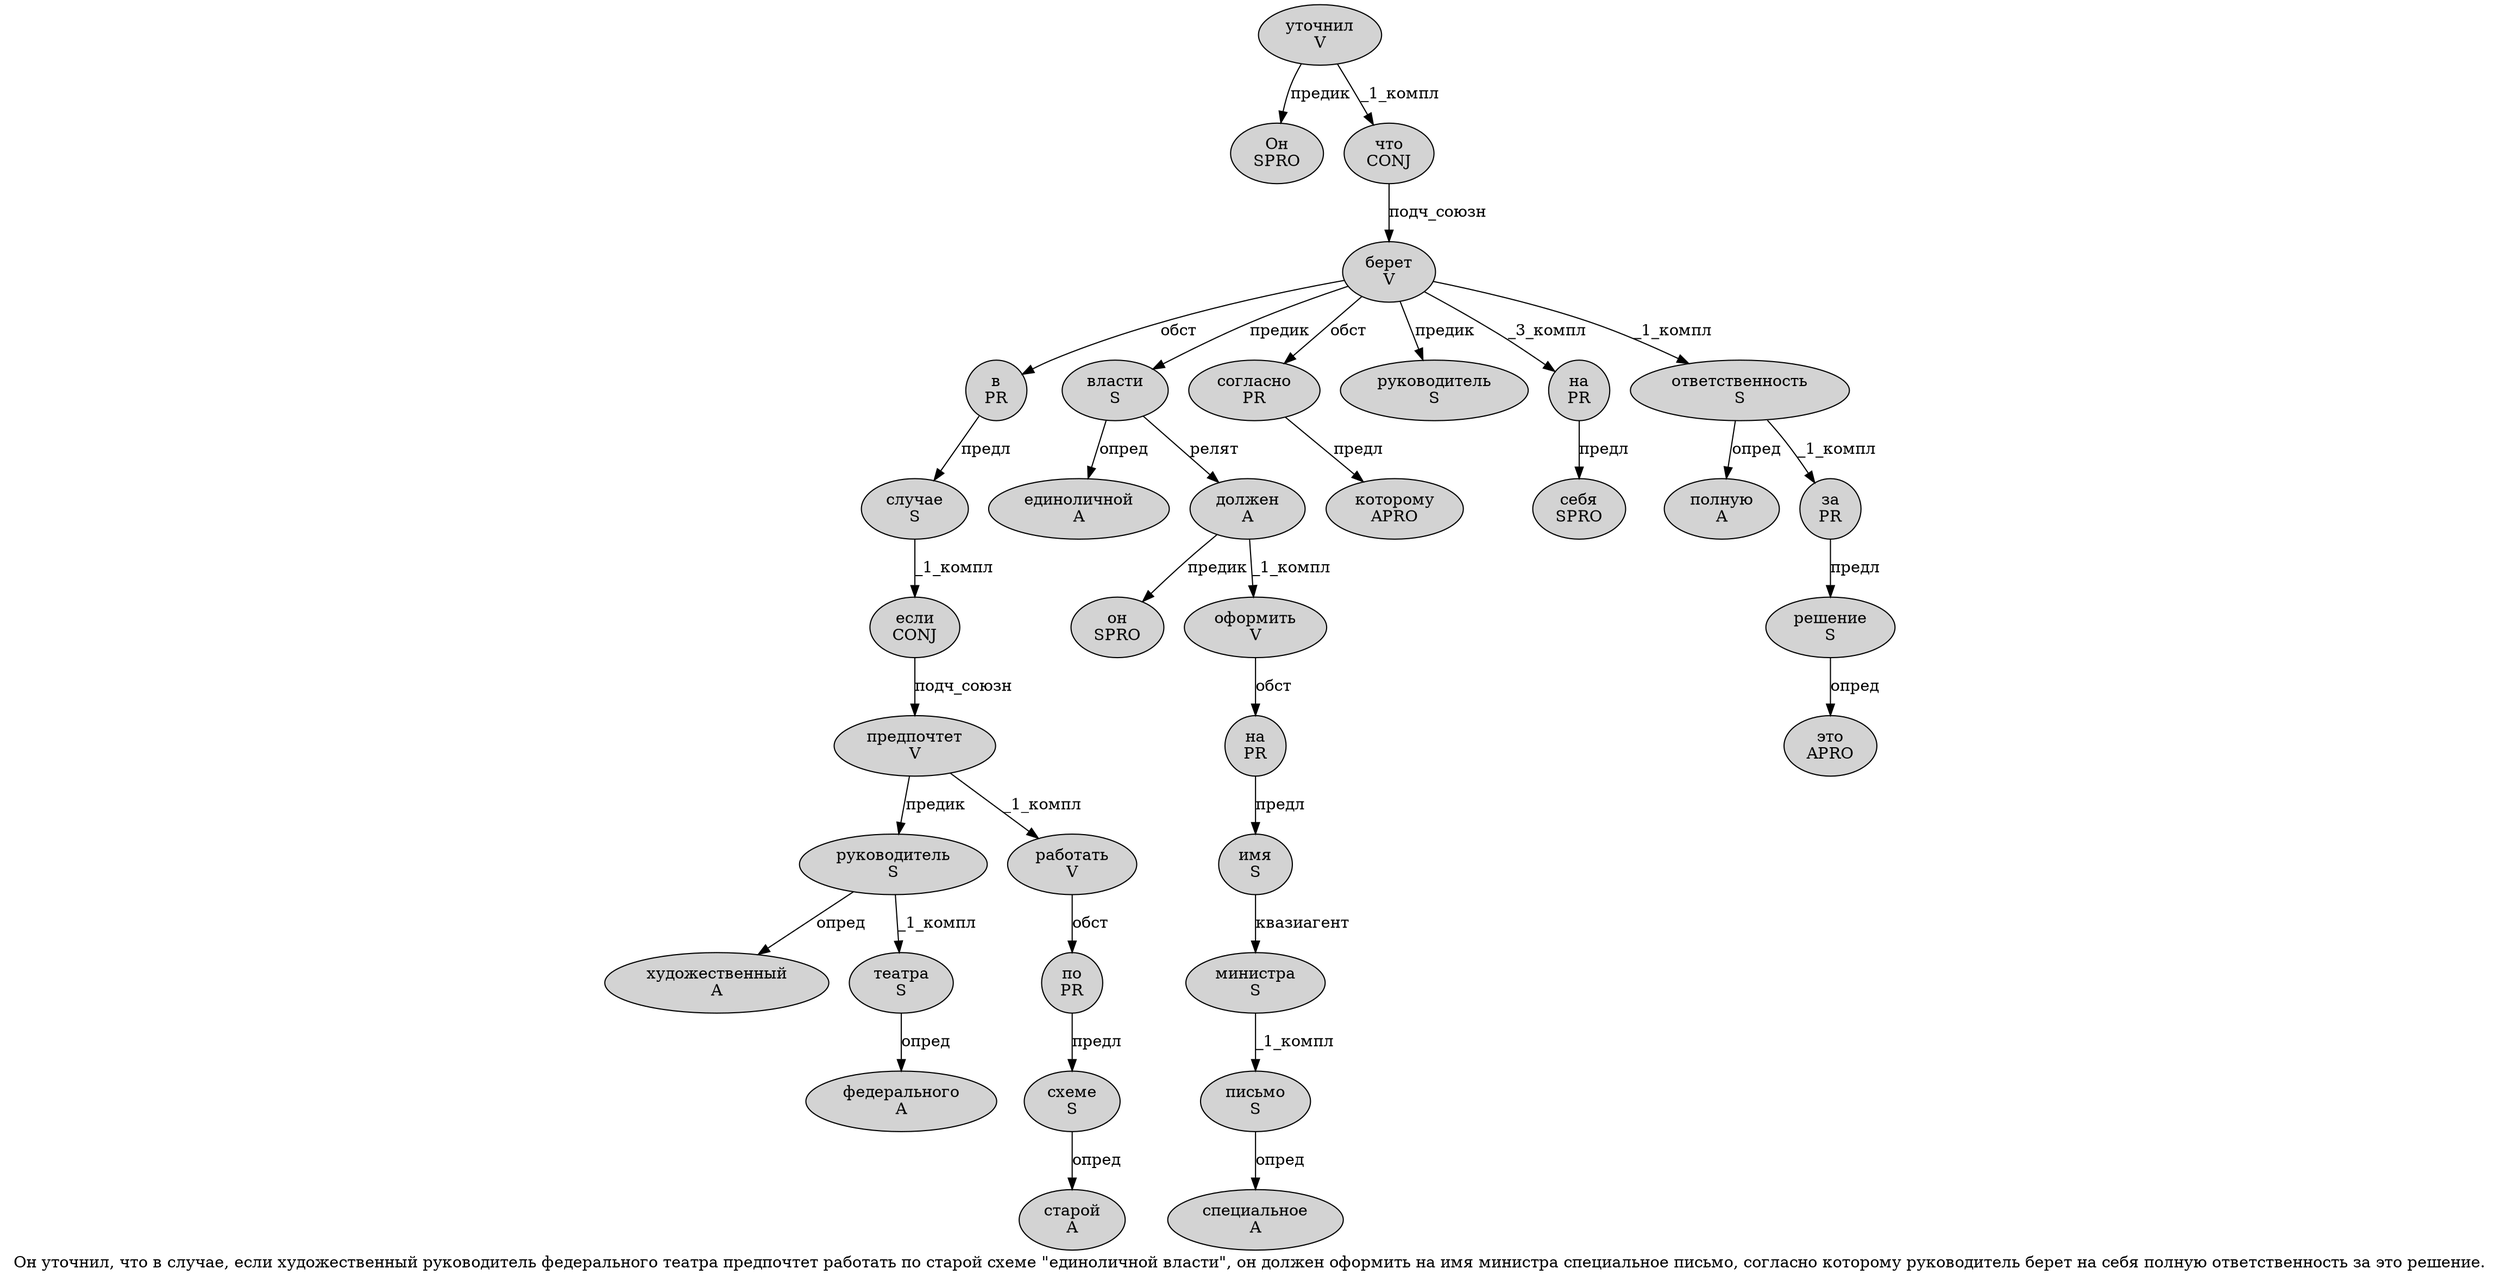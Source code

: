 digraph SENTENCE_83 {
	graph [label="Он уточнил, что в случае, если художественный руководитель федерального театра предпочтет работать по старой схеме \"единоличной власти\", он должен оформить на имя министра специальное письмо, согласно которому руководитель берет на себя полную ответственность за это решение."]
	node [style=filled]
		0 [label="Он
SPRO" color="" fillcolor=lightgray penwidth=1 shape=ellipse]
		1 [label="уточнил
V" color="" fillcolor=lightgray penwidth=1 shape=ellipse]
		3 [label="что
CONJ" color="" fillcolor=lightgray penwidth=1 shape=ellipse]
		4 [label="в
PR" color="" fillcolor=lightgray penwidth=1 shape=ellipse]
		5 [label="случае
S" color="" fillcolor=lightgray penwidth=1 shape=ellipse]
		7 [label="если
CONJ" color="" fillcolor=lightgray penwidth=1 shape=ellipse]
		8 [label="художественный
A" color="" fillcolor=lightgray penwidth=1 shape=ellipse]
		9 [label="руководитель
S" color="" fillcolor=lightgray penwidth=1 shape=ellipse]
		10 [label="федерального
A" color="" fillcolor=lightgray penwidth=1 shape=ellipse]
		11 [label="театра
S" color="" fillcolor=lightgray penwidth=1 shape=ellipse]
		12 [label="предпочтет
V" color="" fillcolor=lightgray penwidth=1 shape=ellipse]
		13 [label="работать
V" color="" fillcolor=lightgray penwidth=1 shape=ellipse]
		14 [label="по
PR" color="" fillcolor=lightgray penwidth=1 shape=ellipse]
		15 [label="старой
A" color="" fillcolor=lightgray penwidth=1 shape=ellipse]
		16 [label="схеме
S" color="" fillcolor=lightgray penwidth=1 shape=ellipse]
		18 [label="единоличной
A" color="" fillcolor=lightgray penwidth=1 shape=ellipse]
		19 [label="власти
S" color="" fillcolor=lightgray penwidth=1 shape=ellipse]
		22 [label="он
SPRO" color="" fillcolor=lightgray penwidth=1 shape=ellipse]
		23 [label="должен
A" color="" fillcolor=lightgray penwidth=1 shape=ellipse]
		24 [label="оформить
V" color="" fillcolor=lightgray penwidth=1 shape=ellipse]
		25 [label="на
PR" color="" fillcolor=lightgray penwidth=1 shape=ellipse]
		26 [label="имя
S" color="" fillcolor=lightgray penwidth=1 shape=ellipse]
		27 [label="министра
S" color="" fillcolor=lightgray penwidth=1 shape=ellipse]
		28 [label="специальное
A" color="" fillcolor=lightgray penwidth=1 shape=ellipse]
		29 [label="письмо
S" color="" fillcolor=lightgray penwidth=1 shape=ellipse]
		31 [label="согласно
PR" color="" fillcolor=lightgray penwidth=1 shape=ellipse]
		32 [label="которому
APRO" color="" fillcolor=lightgray penwidth=1 shape=ellipse]
		33 [label="руководитель
S" color="" fillcolor=lightgray penwidth=1 shape=ellipse]
		34 [label="берет
V" color="" fillcolor=lightgray penwidth=1 shape=ellipse]
		35 [label="на
PR" color="" fillcolor=lightgray penwidth=1 shape=ellipse]
		36 [label="себя
SPRO" color="" fillcolor=lightgray penwidth=1 shape=ellipse]
		37 [label="полную
A" color="" fillcolor=lightgray penwidth=1 shape=ellipse]
		38 [label="ответственность
S" color="" fillcolor=lightgray penwidth=1 shape=ellipse]
		39 [label="за
PR" color="" fillcolor=lightgray penwidth=1 shape=ellipse]
		40 [label="это
APRO" color="" fillcolor=lightgray penwidth=1 shape=ellipse]
		41 [label="решение
S" color="" fillcolor=lightgray penwidth=1 shape=ellipse]
			14 -> 16 [label="предл"]
			5 -> 7 [label="_1_компл"]
			3 -> 34 [label="подч_союзн"]
			31 -> 32 [label="предл"]
			9 -> 8 [label="опред"]
			9 -> 11 [label="_1_компл"]
			23 -> 22 [label="предик"]
			23 -> 24 [label="_1_компл"]
			11 -> 10 [label="опред"]
			13 -> 14 [label="обст"]
			24 -> 25 [label="обст"]
			26 -> 27 [label="квазиагент"]
			38 -> 37 [label="опред"]
			38 -> 39 [label="_1_компл"]
			4 -> 5 [label="предл"]
			16 -> 15 [label="опред"]
			39 -> 41 [label="предл"]
			12 -> 9 [label="предик"]
			12 -> 13 [label="_1_компл"]
			25 -> 26 [label="предл"]
			7 -> 12 [label="подч_союзн"]
			1 -> 0 [label="предик"]
			1 -> 3 [label="_1_компл"]
			19 -> 18 [label="опред"]
			19 -> 23 [label="релят"]
			41 -> 40 [label="опред"]
			34 -> 4 [label="обст"]
			34 -> 19 [label="предик"]
			34 -> 31 [label="обст"]
			34 -> 33 [label="предик"]
			34 -> 35 [label="_3_компл"]
			34 -> 38 [label="_1_компл"]
			27 -> 29 [label="_1_компл"]
			35 -> 36 [label="предл"]
			29 -> 28 [label="опред"]
}